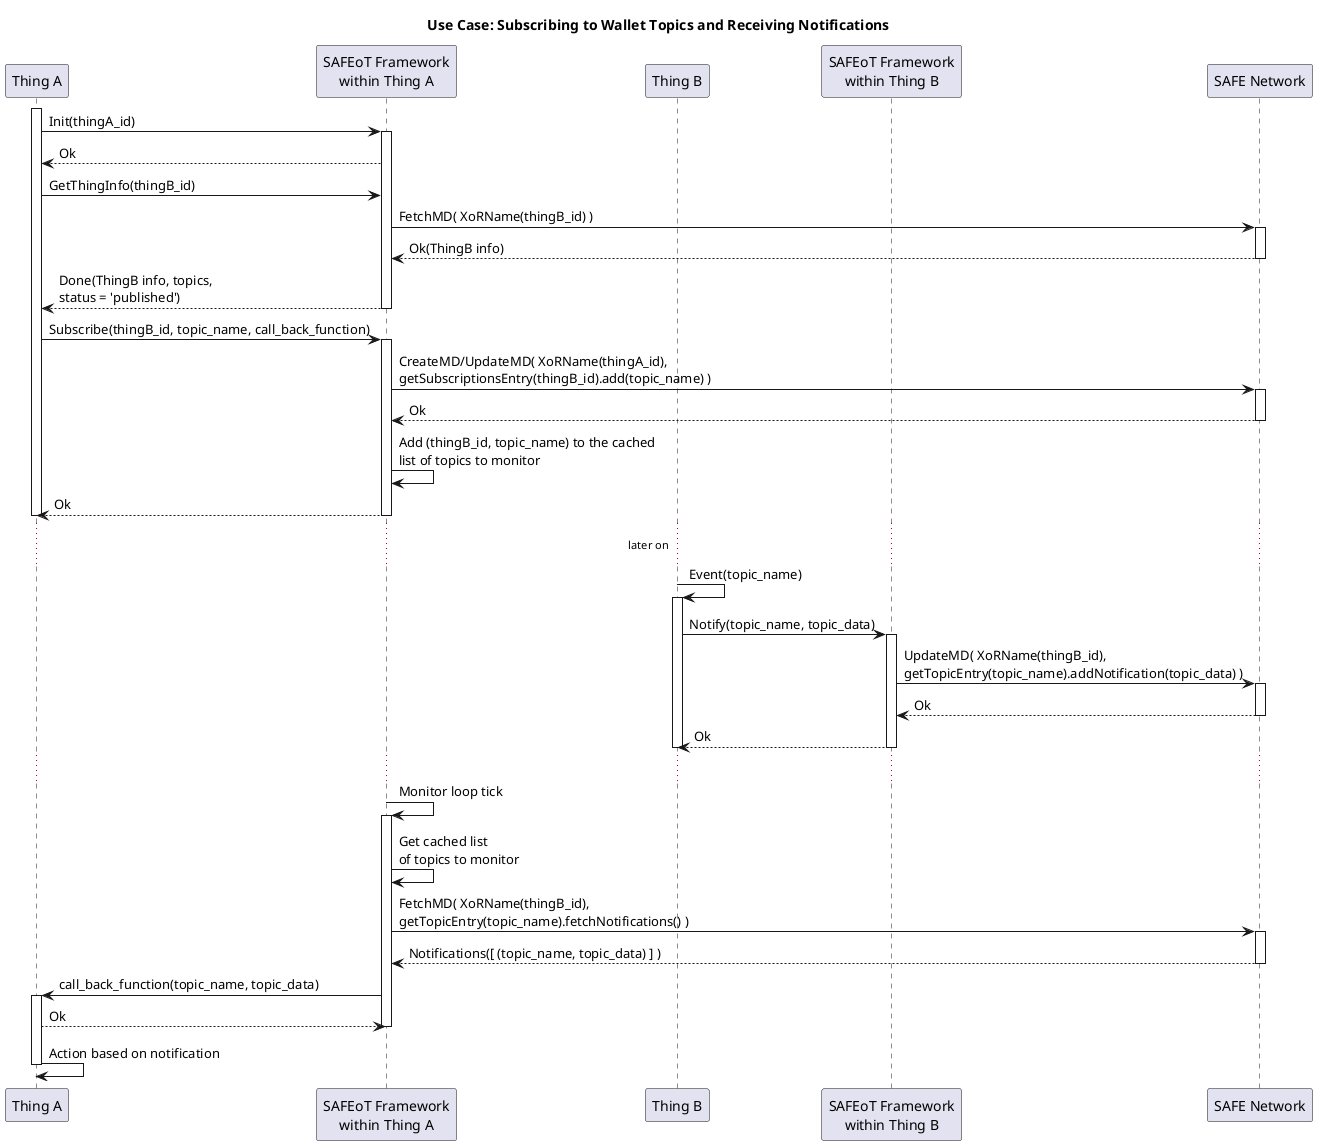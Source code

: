 @startuml
title **Use Case: Subscribing to Wallet Topics and Receiving Notifications**

participant "Thing A" as thingA
participant "SAFEoT Framework\nwithin Thing A" as safeotA
participant "Thing B" as thingB
participant "SAFEoT Framework\nwithin Thing B" as safeotB
participant "SAFE Network" as safenet

activate thingA
thingA -> safeotA: Init(thingA_id)
activate safeotA
thingA <-- safeotA: Ok
thingA -> safeotA: GetThingInfo(thingB_id)

safeotA -> safenet: FetchMD( XoRName(thingB_id) )
activate safenet

safeotA <-- safenet: Ok(ThingB info)
deactivate safenet

thingA <-- safeotA: Done(ThingB info, topics,\nstatus = 'published')
deactivate safeotA

thingA -> safeotA: Subscribe(thingB_id, topic_name, call_back_function)
activate safeotA

safeotA -> safenet: CreateMD/UpdateMD( XoRName(thingA_id),\ngetSubscriptionsEntry(thingB_id).add(topic_name) )
activate safenet

safeotA <-- safenet: Ok
deactivate safenet

safeotA -> safeotA: Add (thingB_id, topic_name) to the cached\nlist of topics to monitor

thingA <-- safeotA: Ok
deactivate safeotA
deactivate thingA

...later on...
thingB -> thingB: Event(topic_name)
activate thingB

thingB -> safeotB: Notify(topic_name, topic_data)
activate safeotB

safeotB -> safenet: UpdateMD( XoRName(thingB_id),\ngetTopicEntry(topic_name).addNotification(topic_data) )
activate safenet

safeotB <-- safenet: Ok
deactivate safenet

thingB <-- safeotB: Ok
deactivate safeotB
deactivate thingB

...

safeotA -> safeotA: Monitor loop tick
activate safeotA

safeotA -> safeotA: Get cached list\nof topics to monitor

safeotA -> safenet: FetchMD( XoRName(thingB_id),\ngetTopicEntry(topic_name).fetchNotifications() )
activate safenet

safeotA <-- safenet: Notifications([ (topic_name, topic_data) ] )
deactivate safenet

thingA <- safeotA: call_back_function(topic_name, topic_data)
activate thingA

thingA --> safeotA: Ok
deactivate safeotA

thingA -> thingA: Action based on notification
deactivate thingA

@enduml
